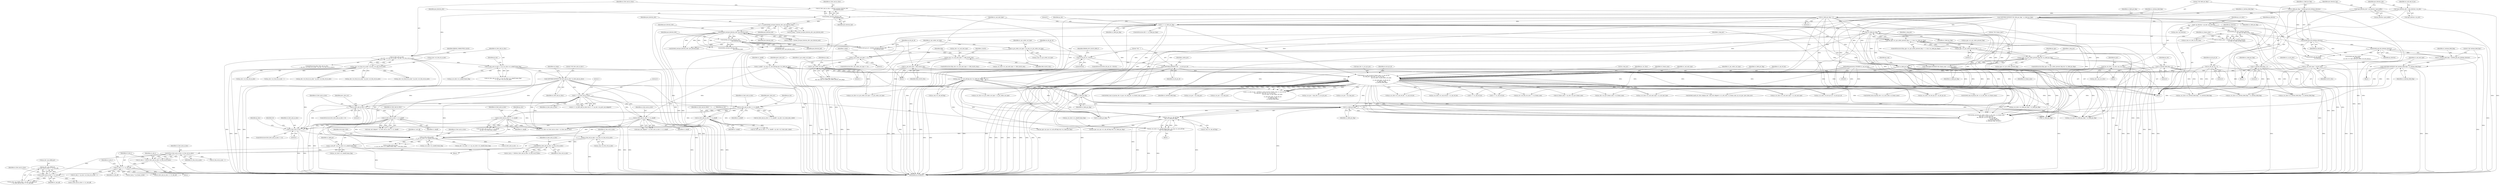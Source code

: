 digraph "0_Android_494561291a503840f385fbcd11d9bc5f4dc502b8_2@pointer" {
"1002052" [label="(Call,ps_dec->ps_deblk_pic\n + (u2_first_mb_in_slice << u1_mb_aff))"];
"1002056" [label="(Call,u2_first_mb_in_slice << u1_mb_aff)"];
"1001919" [label="(Call,DIV(u2_first_mb_in_slice, u2_frm_wd_in_mbs))"];
"1001914" [label="(Call,MOD(u2_first_mb_in_slice, u2_frm_wd_in_mbs))"];
"1001860" [label="(Call,u2_first_mb_in_slice\n << ps_cur_slice->u1_mbaff_frame_flag)"];
"1001567" [label="(Call,u2_first_mb_in_slice == 0)"];
"1000883" [label="(Call,u2_first_mb_in_slice << u1_mbaff)"];
"1000874" [label="(Call,u2_first_mb_in_slice > 0)"];
"1000371" [label="(Call,0 == u2_first_mb_in_slice)"];
"1000270" [label="(Call,COPYTHECONTEXT(\"SH: first_mb_in_slice\",u2_first_mb_in_slice))"];
"1000254" [label="(Call,u2_first_mb_in_slice << ps_cur_slice->u1_mbaff_frame_flag)"];
"1000239" [label="(Call,u2_first_mb_in_slice\n > (ps_dec->u2_frm_ht_in_mbs * ps_dec->u2_frm_wd_in_mbs))"];
"1000233" [label="(Call,u2_first_mb_in_slice = ih264d_uev(pu4_bitstrm_ofst,\n                                     pu4_bitstrm_buf))"];
"1000235" [label="(Call,ih264d_uev(pu4_bitstrm_ofst,\n                                     pu4_bitstrm_buf))"];
"1000207" [label="(Call,*pu4_bitstrm_ofst = &ps_bitstrm->u4_ofst)"];
"1000201" [label="(Call,*pu4_bitstrm_buf = ps_bitstrm->pu4_buffer)"];
"1000241" [label="(Call,ps_dec->u2_frm_ht_in_mbs * ps_dec->u2_frm_wd_in_mbs)"];
"1000765" [label="(Call,u1_mbaff = ps_seq->u1_mb_aff_flag && (!u1_field_pic_flag))"];
"1000767" [label="(Call,ps_seq->u1_mb_aff_flag && (!u1_field_pic_flag))"];
"1000624" [label="(Call,(ps_pps->u1_pic_order_present_flag == 1) && (!u1_field_pic_flag))"];
"1000625" [label="(Call,ps_pps->u1_pic_order_present_flag == 1)"];
"1000630" [label="(Call,!u1_field_pic_flag)"];
"1000517" [label="(Call,u1_field_pic_flag = 0)"];
"1000537" [label="(Call,0 == u1_field_pic_flag)"];
"1000483" [label="(Call,COPYTHECONTEXT(\"SH: field_pic_flag\", u1_field_pic_flag))"];
"1000479" [label="(Call,u1_field_pic_flag = ih264d_get_bit_h264(ps_bitstrm))"];
"1000481" [label="(Call,ih264d_get_bit_h264(ps_bitstrm))"];
"1000465" [label="(Call,ih264d_get_bits_h264(ps_bitstrm,\n                                         ps_seq->u1_bits_in_frm_num))"];
"1000166" [label="(Call,* ps_bitstrm = ps_dec->ps_bitstrm)"];
"1000686" [label="(Call,ps_pps->u1_pic_order_present_flag && !u1_field_pic_flag)"];
"1000690" [label="(Call,!u1_field_pic_flag)"];
"1000771" [label="(Call,!u1_field_pic_flag)"];
"1000750" [label="(Call,ih264d_is_end_of_pic(u2_frame_num, u1_nal_ref_idc,\n &s_tmp_poc, &ps_dec->s_cur_pic_poc,\n                                            ps_cur_slice, u1_pic_order_cnt_type,\n\n                                             u1_nal_unit_type, u4_idr_pic_id,\n                                             u1_field_pic_flag,\n                                             u1_bottom_field_flag))"];
"1000470" [label="(Call,COPYTHECONTEXT(\"SH: frame_num\", u2_frame_num))"];
"1000463" [label="(Call,u2_frame_num = ih264d_get_bits_h264(ps_bitstrm,\n                                         ps_seq->u1_bits_in_frm_num))"];
"1000162" [label="(MethodParameterIn,UWORD8 u1_nal_ref_idc)"];
"1000174" [label="(Call,*ps_cur_slice = ps_dec->ps_cur_slice)"];
"1000661" [label="(Call,u1_pic_order_cnt_type == 1)"];
"1000590" [label="(Call,u1_pic_order_cnt_type == 0)"];
"1000584" [label="(Call,u1_pic_order_cnt_type = ps_seq->u1_pic_order_cnt_type)"];
"1000530" [label="(Call,u1_nal_unit_type = SLICE_NAL)"];
"1000548" [label="(Call,u1_nal_unit_type = IDR_SLICE_NAL)"];
"1000328" [label="(Call,ps_dec->u1_nal_unit_type == IDR_SLICE_NAL)"];
"1000194" [label="(Call,u4_idr_pic_id = 0)"];
"1000562" [label="(Call,COPYTHECONTEXT(\"SH:  \", u4_idr_pic_id))"];
"1000557" [label="(Call,u4_idr_pic_id > 65535)"];
"1000551" [label="(Call,u4_idr_pic_id = ih264d_uev(pu4_bitstrm_ofst,\n                                   pu4_bitstrm_buf))"];
"1000553" [label="(Call,ih264d_uev(pu4_bitstrm_ofst,\n                                   pu4_bitstrm_buf))"];
"1000416" [label="(Call,ih264d_uev(pu4_bitstrm_ofst, pu4_bitstrm_buf))"];
"1000275" [label="(Call,ih264d_uev(pu4_bitstrm_ofst, pu4_bitstrm_buf))"];
"1000520" [label="(Call,u1_bottom_field_flag = 0)"];
"1000503" [label="(Call,COPYTHECONTEXT(\"SH: bottom_field_flag\", u1_bottom_field_flag))"];
"1000499" [label="(Call,u1_bottom_field_flag = ih264d_get_bit_h264(ps_bitstrm))"];
"1000501" [label="(Call,ih264d_get_bit_h264(ps_bitstrm))"];
"1000486" [label="(Call,u1_bottom_field_flag = 0)"];
"1000996" [label="(Call,u2_first_mb_in_slice << u1_mbaff)"];
"1000983" [label="(Call,u2_first_mb_in_slice << u1_mbaff)"];
"1001009" [label="(Call,u2_first_mb_in_slice << u1_mbaff)"];
"1000954" [label="(Call,u2_first_mb_in_slice << u1_mbaff)"];
"1000932" [label="(Call,ps_cur_slice->u1_mbaff_frame_flag = ps_seq->u1_mb_aff_flag\n && (!u1_field_pic_flag))"];
"1000936" [label="(Call,ps_seq->u1_mb_aff_flag\n && (!u1_field_pic_flag))"];
"1000940" [label="(Call,!u1_field_pic_flag)"];
"1001873" [label="(Call,u2_frm_wd_in_mbs = ps_seq->u2_frm_wd_in_mbs)"];
"1001922" [label="(Call,u2_mb_y <<= u1_mb_aff)"];
"1001917" [label="(Call,u2_mb_y = DIV(u2_first_mb_in_slice, u2_frm_wd_in_mbs))"];
"1001878" [label="(Call,u1_mb_aff = ps_cur_slice->u1_mbaff_frame_flag)"];
"1000755" [label="(Call,&ps_dec->s_cur_pic_poc)"];
"1000842" [label="(Call,ps_dec->u2_frm_ht_in_mbs * ps_dec->u2_frm_wd_in_mbs)"];
"1000772" [label="(Identifier,u1_field_pic_flag)"];
"1000764" [label="(Identifier,u1_bottom_field_flag)"];
"1000242" [label="(Call,ps_dec->u2_frm_ht_in_mbs)"];
"1000499" [label="(Call,u1_bottom_field_flag = ih264d_get_bit_h264(ps_bitstrm))"];
"1000762" [label="(Identifier,u4_idr_pic_id)"];
"1000520" [label="(Call,u1_bottom_field_flag = 0)"];
"1000327" [label="(ControlStructure,if(ps_dec->u1_nal_unit_type == IDR_SLICE_NAL))"];
"1000753" [label="(Call,&s_tmp_poc)"];
"1001010" [label="(Identifier,u2_first_mb_in_slice)"];
"1000556" [label="(ControlStructure,if(u4_idr_pic_id > 65535))"];
"1001929" [label="(Call,u2_frm_wd_in_mbs - 1)"];
"1001505" [label="(Call,ih264d_get_bit_h264(\n                        ps_bitstrm))"];
"1000555" [label="(Identifier,pu4_bitstrm_buf)"];
"1001427" [label="(Call,ps_cur_slice->u4_idr_pic_id = u4_idr_pic_id)"];
"1000479" [label="(Call,u1_field_pic_flag = ih264d_get_bit_h264(ps_bitstrm))"];
"1001862" [label="(Call,ps_cur_slice->u1_mbaff_frame_flag)"];
"1000884" [label="(Identifier,u2_first_mb_in_slice)"];
"1000241" [label="(Call,ps_dec->u2_frm_ht_in_mbs * ps_dec->u2_frm_wd_in_mbs)"];
"1000936" [label="(Call,ps_seq->u1_mb_aff_flag\n && (!u1_field_pic_flag))"];
"1001763" [label="(Call,ps_err->u4_frm_sei_sync == u2_frame_num)"];
"1000666" [label="(Identifier,ps_seq)"];
"1000504" [label="(Literal,\"SH: bottom_field_flag\")"];
"1002048" [label="(Call,ps_dec->ps_deblk_mbn = ps_dec->ps_deblk_pic\n + (u2_first_mb_in_slice << u1_mb_aff))"];
"1000895" [label="(Call,ps_cur_slice->u1_field_pic_flag = u1_field_pic_flag)"];
"1001566" [label="(ControlStructure,if(u2_first_mb_in_slice == 0))"];
"1000563" [label="(Literal,\"SH:  \")"];
"1000759" [label="(Identifier,ps_cur_slice)"];
"1000224" [label="(Identifier,u4_call_end_of_pic)"];
"1000270" [label="(Call,COPYTHECONTEXT(\"SH: first_mb_in_slice\",u2_first_mb_in_slice))"];
"1001860" [label="(Call,u2_first_mb_in_slice\n << ps_cur_slice->u1_mbaff_frame_flag)"];
"1000253" [label="(Call,(u2_first_mb_in_slice << ps_cur_slice->u1_mbaff_frame_flag)\n <= ps_dec->u2_cur_mb_addr)"];
"1000751" [label="(Identifier,u2_frame_num)"];
"1001923" [label="(Identifier,u2_mb_y)"];
"1000476" [label="(Identifier,ps_seq)"];
"1000768" [label="(Call,ps_seq->u1_mb_aff_flag)"];
"1000488" [label="(Literal,0)"];
"1001869" [label="(Block,)"];
"1000558" [label="(Identifier,u4_idr_pic_id)"];
"1001918" [label="(Identifier,u2_mb_y)"];
"1000168" [label="(Call,ps_dec->ps_bitstrm)"];
"1002058" [label="(Identifier,u1_mb_aff)"];
"1001874" [label="(Identifier,u2_frm_wd_in_mbs)"];
"1000517" [label="(Call,u1_field_pic_flag = 0)"];
"1000648" [label="(Identifier,s_tmp_poc)"];
"1001432" [label="(Call,ps_cur_slice->u2_first_mb_in_slice = u2_first_mb_in_slice)"];
"1000956" [label="(Identifier,u1_mbaff)"];
"1000686" [label="(Call,ps_pps->u1_pic_order_present_flag && !u1_field_pic_flag)"];
"1000955" [label="(Identifier,u2_first_mb_in_slice)"];
"1001349" [label="(Call,ih264d_decode_pic_order_cnt(u1_is_idr_slice, u2_frame_num,\n &ps_dec->s_prev_pic_poc,\n &s_tmp_poc, ps_cur_slice, ps_pps,\n                                          u1_nal_ref_idc,\n                                          u1_bottom_field_flag,\n                                          u1_field_pic_flag, &i4_poc))"];
"1001865" [label="(Identifier,SUB_BLK_SIZE)"];
"1001924" [label="(Identifier,u1_mb_aff)"];
"1000464" [label="(Identifier,u2_frame_num)"];
"1000975" [label="(Call,ps_cur_poc = &s_tmp_poc)"];
"1000550" [label="(Identifier,IDR_SLICE_NAL)"];
"1000877" [label="(Block,)"];
"1001535" [label="(Call,!u1_field_pic_flag)"];
"1000885" [label="(Identifier,u1_mbaff)"];
"1000274" [label="(Identifier,u4_temp)"];
"1000195" [label="(Identifier,u4_idr_pic_id)"];
"1000626" [label="(Call,ps_pps->u1_pic_order_present_flag)"];
"1000875" [label="(Identifier,u2_first_mb_in_slice)"];
"1000537" [label="(Call,0 == u1_field_pic_flag)"];
"1000687" [label="(Call,ps_pps->u1_pic_order_present_flag)"];
"1000592" [label="(Literal,0)"];
"1000567" [label="(Identifier,i_delta_poc)"];
"1001241" [label="(Call,ps_dec->u2_prv_frame_num = u2_frame_num)"];
"1001873" [label="(Call,u2_frm_wd_in_mbs = ps_seq->u2_frm_wd_in_mbs)"];
"1001916" [label="(Identifier,u2_frm_wd_in_mbs)"];
"1002076" [label="(Call,u2_first_mb_in_slice << u1_mb_aff)"];
"1000883" [label="(Call,u2_first_mb_in_slice << u1_mbaff)"];
"1000590" [label="(Call,u1_pic_order_cnt_type == 0)"];
"1000245" [label="(Call,ps_dec->u2_frm_wd_in_mbs)"];
"1001023" [label="(Call,ih264d_mark_err_slice_skip(ps_dec, num_mb_skipped, u1_is_idr_slice, u2_frame_num, ps_cur_poc, prev_slice_err))"];
"1001888" [label="(Block,)"];
"1000716" [label="(Call,ih264d_uev(pu4_bitstrm_ofst, pu4_bitstrm_buf))"];
"1000414" [label="(Call,u4_temp = ih264d_uev(pu4_bitstrm_ofst, pu4_bitstrm_buf))"];
"1001928" [label="(Identifier,u2_mb_x)"];
"1000761" [label="(Identifier,u1_nal_unit_type)"];
"1000766" [label="(Identifier,u1_mbaff)"];
"1000879" [label="(Identifier,prev_slice_err)"];
"1000164" [label="(Block,)"];
"1000760" [label="(Identifier,u1_pic_order_cnt_type)"];
"1000255" [label="(Identifier,u2_first_mb_in_slice)"];
"1000531" [label="(Identifier,u1_nal_unit_type)"];
"1000201" [label="(Call,*pu4_bitstrm_buf = ps_bitstrm->pu4_buffer)"];
"1000983" [label="(Call,u2_first_mb_in_slice << u1_mbaff)"];
"1000995" [label="(Call,(u2_first_mb_in_slice << u1_mbaff)\n - ps_dec->u2_total_mbs_coded)"];
"1000553" [label="(Call,ih264d_uev(pu4_bitstrm_ofst,\n                                   pu4_bitstrm_buf))"];
"1000467" [label="(Call,ps_seq->u1_bits_in_frm_num)"];
"1000375" [label="(Literal,1)"];
"1000685" [label="(ControlStructure,if(ps_pps->u1_pic_order_present_flag && !u1_field_pic_flag))"];
"1002220" [label="(Call,ps_dec->u2_mby <<= ps_cur_slice->u1_mbaff_frame_flag)"];
"1000873" [label="(ControlStructure,if(u2_first_mb_in_slice > 0))"];
"1001552" [label="(Call,!u1_field_pic_flag)"];
"1000501" [label="(Call,ih264d_get_bit_h264(ps_bitstrm))"];
"1000233" [label="(Call,u2_first_mb_in_slice = ih264d_uev(pu4_bitstrm_ofst,\n                                     pu4_bitstrm_buf))"];
"1000525" [label="(Identifier,ps_dec)"];
"1000532" [label="(Identifier,SLICE_NAL)"];
"1001875" [label="(Call,ps_seq->u2_frm_wd_in_mbs)"];
"1000373" [label="(Identifier,u2_first_mb_in_slice)"];
"1000481" [label="(Call,ih264d_get_bit_h264(ps_bitstrm))"];
"1001572" [label="(Identifier,ret)"];
"1001934" [label="(Call,ps_dec->u2_frm_ht_in_mbs - 1)"];
"1000771" [label="(Call,!u1_field_pic_flag)"];
"1000490" [label="(Identifier,u1_field_pic_flag)"];
"1000874" [label="(Call,u2_first_mb_in_slice > 0)"];
"1000624" [label="(Call,(ps_pps->u1_pic_order_present_flag == 1) && (!u1_field_pic_flag))"];
"1001546" [label="(Call,(ps_pps->ps_sps->u1_mb_aff_flag) && (!u1_field_pic_flag))"];
"1000521" [label="(Identifier,u1_bottom_field_flag)"];
"1000927" [label="(Call,ps_cur_slice->u1_pic_order_cnt_type = u1_pic_order_cnt_type)"];
"1000629" [label="(Literal,1)"];
"1000596" [label="(Call,ih264d_get_bits_h264(\n                        ps_bitstrm,\n                        ps_seq->u1_log2_max_pic_order_cnt_lsb_minus))"];
"1000346" [label="(Identifier,I_SLICE)"];
"1000276" [label="(Identifier,pu4_bitstrm_ofst)"];
"1000202" [label="(Identifier,pu4_bitstrm_buf)"];
"1000774" [label="(Identifier,prev_slice_err)"];
"1000209" [label="(Call,&ps_bitstrm->u4_ofst)"];
"1000696" [label="(Identifier,s_tmp_poc)"];
"1000584" [label="(Call,u1_pic_order_cnt_type = ps_seq->u1_pic_order_cnt_type)"];
"1002053" [label="(Call,ps_dec->ps_deblk_pic)"];
"1000418" [label="(Identifier,pu4_bitstrm_buf)"];
"1001474" [label="(Call,ps_cur_slice->u1_pic_order_cnt_type = u1_pic_order_cnt_type)"];
"1000470" [label="(Call,COPYTHECONTEXT(\"SH: frame_num\", u2_frame_num))"];
"1000933" [label="(Call,ps_cur_slice->u1_mbaff_frame_flag)"];
"1001919" [label="(Call,DIV(u2_first_mb_in_slice, u2_frm_wd_in_mbs))"];
"1000487" [label="(Identifier,u1_bottom_field_flag)"];
"1000503" [label="(Call,COPYTHECONTEXT(\"SH: bottom_field_flag\", u1_bottom_field_flag))"];
"1000335" [label="(Identifier,skip)"];
"1001210" [label="(Call,ih264d_end_of_pic(ps_dec, u1_is_idr_slice, u2_frame_num))"];
"1000982" [label="(Call,(u2_first_mb_in_slice << u1_mbaff) > ps_dec->u2_total_mbs_coded)"];
"1000471" [label="(Literal,\"SH: frame_num\")"];
"1000372" [label="(Literal,0)"];
"1000984" [label="(Identifier,u2_first_mb_in_slice)"];
"1000183" [label="(Identifier,i4_poc)"];
"1000518" [label="(Identifier,u1_field_pic_flag)"];
"1000589" [label="(ControlStructure,if(u1_pic_order_cnt_type == 0))"];
"1000536" [label="(ControlStructure,if(0 == u1_field_pic_flag))"];
"1001799" [label="(Call,0 == u1_nal_ref_idc)"];
"1001437" [label="(Call,ps_cur_slice->u1_field_pic_flag = u1_field_pic_flag)"];
"1000940" [label="(Call,!u1_field_pic_flag)"];
"1000329" [label="(Call,ps_dec->u1_nal_unit_type)"];
"1000912" [label="(Call,ps_cur_slice->u1_nal_unit_type = u1_nal_unit_type)"];
"1000886" [label="(Call,ps_cur_poc = &s_tmp_poc)"];
"1000332" [label="(Identifier,IDR_SLICE_NAL)"];
"1000557" [label="(Call,u4_idr_pic_id > 65535)"];
"1000483" [label="(Call,COPYTHECONTEXT(\"SH: field_pic_flag\", u1_field_pic_flag))"];
"1000748" [label="(Call,i1_is_end_of_poc = ih264d_is_end_of_pic(u2_frame_num, u1_nal_ref_idc,\n &s_tmp_poc, &ps_dec->s_cur_pic_poc,\n                                            ps_cur_slice, u1_pic_order_cnt_type,\n\n                                             u1_nal_unit_type, u4_idr_pic_id,\n                                             u1_field_pic_flag,\n                                             u1_bottom_field_flag))"];
"1000554" [label="(Identifier,pu4_bitstrm_ofst)"];
"1000631" [label="(Identifier,u1_field_pic_flag)"];
"1001917" [label="(Call,u2_mb_y = DIV(u2_first_mb_in_slice, u2_frm_wd_in_mbs))"];
"1000417" [label="(Identifier,pu4_bitstrm_ofst)"];
"1002203" [label="(Call,u2_first_mb_in_slice - 1)"];
"1000625" [label="(Call,ps_pps->u1_pic_order_present_flag == 1)"];
"1000486" [label="(Call,u1_bottom_field_flag = 0)"];
"1001814" [label="(Call,0 == u1_nal_ref_idc)"];
"1000561" [label="(Identifier,ERROR_INV_SLICE_HDR_T)"];
"1000661" [label="(Call,u1_pic_order_cnt_type == 1)"];
"1000167" [label="(Identifier,ps_bitstrm)"];
"1000996" [label="(Call,u2_first_mb_in_slice << u1_mbaff)"];
"1001569" [label="(Literal,0)"];
"1000519" [label="(Literal,0)"];
"1002057" [label="(Identifier,u2_first_mb_in_slice)"];
"1001011" [label="(Identifier,u1_mbaff)"];
"1001859" [label="(Call,(u2_first_mb_in_slice\n << ps_cur_slice->u1_mbaff_frame_flag) * SUB_BLK_SIZE)"];
"1000485" [label="(Identifier,u1_field_pic_flag)"];
"1000522" [label="(Literal,0)"];
"1000998" [label="(Identifier,u1_mbaff)"];
"1000564" [label="(Identifier,u4_idr_pic_id)"];
"1000239" [label="(Call,u2_first_mb_in_slice\n > (ps_dec->u2_frm_ht_in_mbs * ps_dec->u2_frm_wd_in_mbs))"];
"1001442" [label="(Call,ps_cur_slice->u1_bottom_field_flag = u1_bottom_field_flag)"];
"1000166" [label="(Call,* ps_bitstrm = ps_dec->ps_bitstrm)"];
"1000502" [label="(Identifier,ps_bitstrm)"];
"1000538" [label="(Literal,0)"];
"1001228" [label="(Call,ih264d_end_of_pic(ps_dec, u1_is_idr_slice, u2_frame_num))"];
"1000548" [label="(Call,u1_nal_unit_type = IDR_SLICE_NAL)"];
"1001912" [label="(Call,u2_mb_x = MOD(u2_first_mb_in_slice, u2_frm_wd_in_mbs))"];
"1000482" [label="(Identifier,ps_bitstrm)"];
"1000551" [label="(Call,u4_idr_pic_id = ih264d_uev(pu4_bitstrm_ofst,\n                                   pu4_bitstrm_buf))"];
"1001459" [label="(Call,ps_cur_slice->u1_nal_unit_type = u1_nal_unit_type)"];
"1000941" [label="(Identifier,u1_field_pic_flag)"];
"1001915" [label="(Identifier,u2_first_mb_in_slice)"];
"1000516" [label="(Block,)"];
"1000954" [label="(Call,u2_first_mb_in_slice << u1_mbaff)"];
"1000987" [label="(Identifier,ps_dec)"];
"1000236" [label="(Identifier,pu4_bitstrm_ofst)"];
"1000675" [label="(Call,ih264d_sev(pu4_bitstrm_ofst,\n                                                         pu4_bitstrm_buf))"];
"1000207" [label="(Call,*pu4_bitstrm_ofst = &ps_bitstrm->u4_ofst)"];
"1001920" [label="(Identifier,u2_first_mb_in_slice)"];
"1000530" [label="(Call,u1_nal_unit_type = SLICE_NAL)"];
"1000997" [label="(Identifier,u2_first_mb_in_slice)"];
"1000662" [label="(Identifier,u1_pic_order_cnt_type)"];
"1001588" [label="(Identifier,ps_dec)"];
"1000260" [label="(Identifier,ps_dec)"];
"1000250" [label="(Identifier,ERROR_CORRUPTED_SLICE)"];
"1000852" [label="(Call,ps_cur_poc = &ps_dec->s_cur_pic_poc)"];
"1000562" [label="(Call,COPYTHECONTEXT(\"SH:  \", u4_idr_pic_id))"];
"1000273" [label="(Call,u4_temp = ih264d_uev(pu4_bitstrm_ofst, pu4_bitstrm_buf))"];
"1000937" [label="(Call,ps_seq->u1_mb_aff_flag)"];
"1000881" [label="(Call,num_mb_skipped = u2_first_mb_in_slice << u1_mbaff)"];
"1000763" [label="(Identifier,u1_field_pic_flag)"];
"1000585" [label="(Identifier,u1_pic_order_cnt_type)"];
"1000630" [label="(Call,!u1_field_pic_flag)"];
"1000370" [label="(Call,(0 == u2_first_mb_in_slice) && (1 == ps_dec->u4_prev_nal_skipped))"];
"1000277" [label="(Identifier,pu4_bitstrm_buf)"];
"1000635" [label="(Identifier,s_tmp_poc)"];
"1001880" [label="(Call,ps_cur_slice->u1_mbaff_frame_flag)"];
"1000480" [label="(Identifier,u1_field_pic_flag)"];
"1001921" [label="(Identifier,u2_frm_wd_in_mbs)"];
"1000690" [label="(Call,!u1_field_pic_flag)"];
"1001914" [label="(Call,MOD(u2_first_mb_in_slice, u2_frm_wd_in_mbs))"];
"1000472" [label="(Identifier,u2_frame_num)"];
"1001469" [label="(Call,ps_cur_slice->u1_nal_ref_idc = u1_nal_ref_idc)"];
"1000371" [label="(Call,0 == u2_first_mb_in_slice)"];
"1000965" [label="(Call,ps_dec->u2_frm_ht_in_mbs * ps_dec->u2_frm_wd_in_mbs)"];
"1000234" [label="(Identifier,u2_first_mb_in_slice)"];
"1000539" [label="(Identifier,u1_field_pic_flag)"];
"1000637" [label="(Call,ih264d_sev(\n                            pu4_bitstrm_ofst, pu4_bitstrm_buf))"];
"1000162" [label="(MethodParameterIn,UWORD8 u1_nal_ref_idc)"];
"1000194" [label="(Call,u4_idr_pic_id = 0)"];
"1000271" [label="(Literal,\"SH: first_mb_in_slice\")"];
"1000176" [label="(Call,ps_dec->ps_cur_slice)"];
"1000663" [label="(Literal,1)"];
"1000463" [label="(Call,u2_frame_num = ih264d_get_bits_h264(ps_bitstrm,\n                                         ps_seq->u1_bits_in_frm_num))"];
"1000623" [label="(ControlStructure,if((ps_pps->u1_pic_order_present_flag == 1) && (!u1_field_pic_flag)))"];
"1001957" [label="(Call,u2_mb_y * u4_frame_stride)"];
"1000484" [label="(Literal,\"SH: field_pic_flag\")"];
"1000466" [label="(Identifier,ps_bitstrm)"];
"1000660" [label="(Call,u1_pic_order_cnt_type == 1\n && (!ps_seq->u1_delta_pic_order_always_zero_flag))"];
"1001080" [label="(Call,ps_dec->u2_frm_ht_in_mbs * ps_dec->u2_frm_wd_in_mbs)"];
"1000256" [label="(Call,ps_cur_slice->u1_mbaff_frame_flag)"];
"1000235" [label="(Call,ih264d_uev(pu4_bitstrm_ofst,\n                                     pu4_bitstrm_buf))"];
"1001046" [label="(Call,ps_cur_slice->u1_bottom_field_flag = u1_bottom_field_flag)"];
"1000586" [label="(Call,ps_seq->u1_pic_order_cnt_type)"];
"1000552" [label="(Identifier,u4_idr_pic_id)"];
"1000985" [label="(Identifier,u1_mbaff)"];
"1000890" [label="(Call,ps_cur_slice->u4_idr_pic_id = u4_idr_pic_id)"];
"1001932" [label="(Call,u2_mb_y > ps_dec->u2_frm_ht_in_mbs - 1)"];
"1000500" [label="(Identifier,u1_bottom_field_flag)"];
"1001884" [label="(Identifier,u1_field_pic)"];
"1000922" [label="(Call,ps_cur_slice->u1_nal_ref_idc = u1_nal_ref_idc)"];
"1000750" [label="(Call,ih264d_is_end_of_pic(u2_frame_num, u1_nal_ref_idc,\n &s_tmp_poc, &ps_dec->s_cur_pic_poc,\n                                            ps_cur_slice, u1_pic_order_cnt_type,\n\n                                             u1_nal_unit_type, u4_idr_pic_id,\n                                             u1_field_pic_flag,\n                                             u1_bottom_field_flag))"];
"1000595" [label="(Identifier,i_temp)"];
"1001568" [label="(Identifier,u2_first_mb_in_slice)"];
"1000254" [label="(Call,u2_first_mb_in_slice << ps_cur_slice->u1_mbaff_frame_flag)"];
"1000174" [label="(Call,*ps_cur_slice = ps_dec->ps_cur_slice)"];
"1002056" [label="(Call,u2_first_mb_in_slice << u1_mb_aff)"];
"1000240" [label="(Identifier,u2_first_mb_in_slice)"];
"1000785" [label="(Call,u2_frame_num != ps_dec->u2_prv_frame_num)"];
"1000535" [label="(Block,)"];
"1002069" [label="(Call,u2_first_mb_in_slice << u1_mb_aff)"];
"1001861" [label="(Identifier,u2_first_mb_in_slice)"];
"1000534" [label="(Identifier,u1_is_idr_slice)"];
"1000196" [label="(Literal,0)"];
"1001529" [label="(Call,(ps_pps->ps_sps->u1_mb_aff_flag) && (!u1_field_pic_flag))"];
"1000752" [label="(Identifier,u1_nal_ref_idc)"];
"1000237" [label="(Identifier,pu4_bitstrm_buf)"];
"1001009" [label="(Call,u2_first_mb_in_slice << u1_mbaff)"];
"1000272" [label="(Identifier,u2_first_mb_in_slice)"];
"1000691" [label="(Identifier,u1_field_pic_flag)"];
"1000900" [label="(Call,ps_cur_slice->u1_bottom_field_flag = u1_bottom_field_flag)"];
"1001002" [label="(Call,ps_cur_poc = &s_tmp_poc)"];
"1001019" [label="(Identifier,prev_slice_err)"];
"1000591" [label="(Identifier,u1_pic_order_cnt_type)"];
"1000860" [label="(Call,ps_cur_slice->u1_nal_unit_type == IDR_SLICE_NAL)"];
"1001567" [label="(Call,u2_first_mb_in_slice == 0)"];
"1000175" [label="(Identifier,ps_cur_slice)"];
"1000559" [label="(Literal,65535)"];
"1001013" [label="(Identifier,ps_dec)"];
"1001879" [label="(Identifier,u1_mb_aff)"];
"1000478" [label="(Block,)"];
"1000238" [label="(ControlStructure,if(u2_first_mb_in_slice\n > (ps_dec->u2_frm_ht_in_mbs * ps_dec->u2_frm_wd_in_mbs)))"];
"1001573" [label="(Call,ih264d_start_of_pic(ps_dec, i4_poc, &s_tmp_poc, u2_frame_num, ps_pps))"];
"1002544" [label="(MethodReturn,WORD32)"];
"1000416" [label="(Call,ih264d_uev(pu4_bitstrm_ofst, pu4_bitstrm_buf))"];
"1002052" [label="(Call,ps_dec->ps_deblk_pic\n + (u2_first_mb_in_slice << u1_mb_aff))"];
"1000491" [label="(Block,)"];
"1000952" [label="(Call,num_mb_skipped = u2_first_mb_in_slice << u1_mbaff)"];
"1001000" [label="(Identifier,ps_dec)"];
"1000765" [label="(Call,u1_mbaff = ps_seq->u1_mb_aff_flag && (!u1_field_pic_flag))"];
"1000275" [label="(Call,ih264d_uev(pu4_bitstrm_ofst, pu4_bitstrm_buf))"];
"1000208" [label="(Identifier,pu4_bitstrm_ofst)"];
"1001878" [label="(Call,u1_mb_aff = ps_cur_slice->u1_mbaff_frame_flag)"];
"1000767" [label="(Call,ps_seq->u1_mb_aff_flag && (!u1_field_pic_flag))"];
"1000203" [label="(Call,ps_bitstrm->pu4_buffer)"];
"1000543" [label="(Identifier,ps_dec)"];
"1000549" [label="(Identifier,u1_nal_unit_type)"];
"1000505" [label="(Identifier,u1_bottom_field_flag)"];
"1000711" [label="(Identifier,ps_pps)"];
"1000328" [label="(Call,ps_dec->u1_nal_unit_type == IDR_SLICE_NAL)"];
"1000932" [label="(Call,ps_cur_slice->u1_mbaff_frame_flag = ps_seq->u1_mb_aff_flag\n && (!u1_field_pic_flag))"];
"1000465" [label="(Call,ih264d_get_bits_h264(ps_bitstrm,\n                                         ps_seq->u1_bits_in_frm_num))"];
"1000876" [label="(Literal,0)"];
"1001922" [label="(Call,u2_mb_y <<= u1_mb_aff)"];
"1001008" [label="(Call,(u2_first_mb_in_slice << u1_mbaff) < ps_dec->u2_total_mbs_coded)"];
"1002052" -> "1002048"  [label="AST: "];
"1002052" -> "1002056"  [label="CFG: "];
"1002053" -> "1002052"  [label="AST: "];
"1002056" -> "1002052"  [label="AST: "];
"1002048" -> "1002052"  [label="CFG: "];
"1002052" -> "1002544"  [label="DDG: "];
"1002056" -> "1002052"  [label="DDG: "];
"1002056" -> "1002052"  [label="DDG: "];
"1002056" -> "1002058"  [label="CFG: "];
"1002057" -> "1002056"  [label="AST: "];
"1002058" -> "1002056"  [label="AST: "];
"1002056" -> "1002048"  [label="DDG: "];
"1002056" -> "1002048"  [label="DDG: "];
"1001919" -> "1002056"  [label="DDG: "];
"1001922" -> "1002056"  [label="DDG: "];
"1002056" -> "1002076"  [label="DDG: "];
"1002056" -> "1002076"  [label="DDG: "];
"1001919" -> "1001917"  [label="AST: "];
"1001919" -> "1001921"  [label="CFG: "];
"1001920" -> "1001919"  [label="AST: "];
"1001921" -> "1001919"  [label="AST: "];
"1001917" -> "1001919"  [label="CFG: "];
"1001919" -> "1002544"  [label="DDG: "];
"1001919" -> "1001917"  [label="DDG: "];
"1001919" -> "1001917"  [label="DDG: "];
"1001914" -> "1001919"  [label="DDG: "];
"1001914" -> "1001919"  [label="DDG: "];
"1001919" -> "1001929"  [label="DDG: "];
"1001919" -> "1002069"  [label="DDG: "];
"1001914" -> "1001912"  [label="AST: "];
"1001914" -> "1001916"  [label="CFG: "];
"1001915" -> "1001914"  [label="AST: "];
"1001916" -> "1001914"  [label="AST: "];
"1001912" -> "1001914"  [label="CFG: "];
"1001914" -> "1001912"  [label="DDG: "];
"1001914" -> "1001912"  [label="DDG: "];
"1001860" -> "1001914"  [label="DDG: "];
"1001873" -> "1001914"  [label="DDG: "];
"1001860" -> "1001859"  [label="AST: "];
"1001860" -> "1001862"  [label="CFG: "];
"1001861" -> "1001860"  [label="AST: "];
"1001862" -> "1001860"  [label="AST: "];
"1001865" -> "1001860"  [label="CFG: "];
"1001860" -> "1001859"  [label="DDG: "];
"1001860" -> "1001859"  [label="DDG: "];
"1001567" -> "1001860"  [label="DDG: "];
"1000883" -> "1001860"  [label="DDG: "];
"1000996" -> "1001860"  [label="DDG: "];
"1000371" -> "1001860"  [label="DDG: "];
"1000874" -> "1001860"  [label="DDG: "];
"1000270" -> "1001860"  [label="DDG: "];
"1001009" -> "1001860"  [label="DDG: "];
"1000954" -> "1001860"  [label="DDG: "];
"1000932" -> "1001860"  [label="DDG: "];
"1000254" -> "1001860"  [label="DDG: "];
"1001860" -> "1001878"  [label="DDG: "];
"1001860" -> "1002203"  [label="DDG: "];
"1001860" -> "1002220"  [label="DDG: "];
"1001567" -> "1001566"  [label="AST: "];
"1001567" -> "1001569"  [label="CFG: "];
"1001568" -> "1001567"  [label="AST: "];
"1001569" -> "1001567"  [label="AST: "];
"1001572" -> "1001567"  [label="CFG: "];
"1001588" -> "1001567"  [label="CFG: "];
"1001567" -> "1002544"  [label="DDG: "];
"1001567" -> "1002544"  [label="DDG: "];
"1000883" -> "1001567"  [label="DDG: "];
"1000996" -> "1001567"  [label="DDG: "];
"1000371" -> "1001567"  [label="DDG: "];
"1000874" -> "1001567"  [label="DDG: "];
"1000270" -> "1001567"  [label="DDG: "];
"1001009" -> "1001567"  [label="DDG: "];
"1000954" -> "1001567"  [label="DDG: "];
"1000883" -> "1000881"  [label="AST: "];
"1000883" -> "1000885"  [label="CFG: "];
"1000884" -> "1000883"  [label="AST: "];
"1000885" -> "1000883"  [label="AST: "];
"1000881" -> "1000883"  [label="CFG: "];
"1000883" -> "1002544"  [label="DDG: "];
"1000883" -> "1002544"  [label="DDG: "];
"1000883" -> "1000881"  [label="DDG: "];
"1000883" -> "1000881"  [label="DDG: "];
"1000874" -> "1000883"  [label="DDG: "];
"1000765" -> "1000883"  [label="DDG: "];
"1000883" -> "1001432"  [label="DDG: "];
"1000874" -> "1000873"  [label="AST: "];
"1000874" -> "1000876"  [label="CFG: "];
"1000875" -> "1000874"  [label="AST: "];
"1000876" -> "1000874"  [label="AST: "];
"1000879" -> "1000874"  [label="CFG: "];
"1001019" -> "1000874"  [label="CFG: "];
"1000874" -> "1002544"  [label="DDG: "];
"1000874" -> "1002544"  [label="DDG: "];
"1000371" -> "1000874"  [label="DDG: "];
"1000270" -> "1000874"  [label="DDG: "];
"1000874" -> "1001432"  [label="DDG: "];
"1000371" -> "1000370"  [label="AST: "];
"1000371" -> "1000373"  [label="CFG: "];
"1000372" -> "1000371"  [label="AST: "];
"1000373" -> "1000371"  [label="AST: "];
"1000375" -> "1000371"  [label="CFG: "];
"1000370" -> "1000371"  [label="CFG: "];
"1000371" -> "1002544"  [label="DDG: "];
"1000371" -> "1000370"  [label="DDG: "];
"1000371" -> "1000370"  [label="DDG: "];
"1000270" -> "1000371"  [label="DDG: "];
"1000371" -> "1000954"  [label="DDG: "];
"1000371" -> "1000983"  [label="DDG: "];
"1000371" -> "1001432"  [label="DDG: "];
"1000270" -> "1000164"  [label="AST: "];
"1000270" -> "1000272"  [label="CFG: "];
"1000271" -> "1000270"  [label="AST: "];
"1000272" -> "1000270"  [label="AST: "];
"1000274" -> "1000270"  [label="CFG: "];
"1000270" -> "1002544"  [label="DDG: "];
"1000270" -> "1002544"  [label="DDG: "];
"1000254" -> "1000270"  [label="DDG: "];
"1000270" -> "1000954"  [label="DDG: "];
"1000270" -> "1000983"  [label="DDG: "];
"1000270" -> "1001432"  [label="DDG: "];
"1000254" -> "1000253"  [label="AST: "];
"1000254" -> "1000256"  [label="CFG: "];
"1000255" -> "1000254"  [label="AST: "];
"1000256" -> "1000254"  [label="AST: "];
"1000260" -> "1000254"  [label="CFG: "];
"1000254" -> "1002544"  [label="DDG: "];
"1000254" -> "1002544"  [label="DDG: "];
"1000254" -> "1000253"  [label="DDG: "];
"1000254" -> "1000253"  [label="DDG: "];
"1000239" -> "1000254"  [label="DDG: "];
"1000239" -> "1000238"  [label="AST: "];
"1000239" -> "1000241"  [label="CFG: "];
"1000240" -> "1000239"  [label="AST: "];
"1000241" -> "1000239"  [label="AST: "];
"1000250" -> "1000239"  [label="CFG: "];
"1000255" -> "1000239"  [label="CFG: "];
"1000239" -> "1002544"  [label="DDG: "];
"1000239" -> "1002544"  [label="DDG: "];
"1000239" -> "1002544"  [label="DDG: "];
"1000233" -> "1000239"  [label="DDG: "];
"1000241" -> "1000239"  [label="DDG: "];
"1000241" -> "1000239"  [label="DDG: "];
"1000233" -> "1000164"  [label="AST: "];
"1000233" -> "1000235"  [label="CFG: "];
"1000234" -> "1000233"  [label="AST: "];
"1000235" -> "1000233"  [label="AST: "];
"1000240" -> "1000233"  [label="CFG: "];
"1000233" -> "1002544"  [label="DDG: "];
"1000235" -> "1000233"  [label="DDG: "];
"1000235" -> "1000233"  [label="DDG: "];
"1000235" -> "1000237"  [label="CFG: "];
"1000236" -> "1000235"  [label="AST: "];
"1000237" -> "1000235"  [label="AST: "];
"1000235" -> "1002544"  [label="DDG: "];
"1000235" -> "1002544"  [label="DDG: "];
"1000207" -> "1000235"  [label="DDG: "];
"1000201" -> "1000235"  [label="DDG: "];
"1000235" -> "1000275"  [label="DDG: "];
"1000235" -> "1000275"  [label="DDG: "];
"1000207" -> "1000164"  [label="AST: "];
"1000207" -> "1000209"  [label="CFG: "];
"1000208" -> "1000207"  [label="AST: "];
"1000209" -> "1000207"  [label="AST: "];
"1000224" -> "1000207"  [label="CFG: "];
"1000207" -> "1002544"  [label="DDG: "];
"1000201" -> "1000164"  [label="AST: "];
"1000201" -> "1000203"  [label="CFG: "];
"1000202" -> "1000201"  [label="AST: "];
"1000203" -> "1000201"  [label="AST: "];
"1000208" -> "1000201"  [label="CFG: "];
"1000201" -> "1002544"  [label="DDG: "];
"1000241" -> "1000245"  [label="CFG: "];
"1000242" -> "1000241"  [label="AST: "];
"1000245" -> "1000241"  [label="AST: "];
"1000241" -> "1002544"  [label="DDG: "];
"1000241" -> "1002544"  [label="DDG: "];
"1000241" -> "1000842"  [label="DDG: "];
"1000241" -> "1000842"  [label="DDG: "];
"1000241" -> "1000965"  [label="DDG: "];
"1000241" -> "1000965"  [label="DDG: "];
"1000241" -> "1001080"  [label="DDG: "];
"1000241" -> "1001080"  [label="DDG: "];
"1000241" -> "1001934"  [label="DDG: "];
"1000765" -> "1000164"  [label="AST: "];
"1000765" -> "1000767"  [label="CFG: "];
"1000766" -> "1000765"  [label="AST: "];
"1000767" -> "1000765"  [label="AST: "];
"1000774" -> "1000765"  [label="CFG: "];
"1000765" -> "1002544"  [label="DDG: "];
"1000765" -> "1002544"  [label="DDG: "];
"1000767" -> "1000765"  [label="DDG: "];
"1000767" -> "1000765"  [label="DDG: "];
"1000765" -> "1000954"  [label="DDG: "];
"1000765" -> "1000983"  [label="DDG: "];
"1000767" -> "1000768"  [label="CFG: "];
"1000767" -> "1000771"  [label="CFG: "];
"1000768" -> "1000767"  [label="AST: "];
"1000771" -> "1000767"  [label="AST: "];
"1000767" -> "1002544"  [label="DDG: "];
"1000767" -> "1002544"  [label="DDG: "];
"1000624" -> "1000767"  [label="DDG: "];
"1000686" -> "1000767"  [label="DDG: "];
"1000771" -> "1000767"  [label="DDG: "];
"1000767" -> "1000936"  [label="DDG: "];
"1000767" -> "1000936"  [label="DDG: "];
"1000767" -> "1001529"  [label="DDG: "];
"1000767" -> "1001546"  [label="DDG: "];
"1000624" -> "1000623"  [label="AST: "];
"1000624" -> "1000625"  [label="CFG: "];
"1000624" -> "1000630"  [label="CFG: "];
"1000625" -> "1000624"  [label="AST: "];
"1000630" -> "1000624"  [label="AST: "];
"1000635" -> "1000624"  [label="CFG: "];
"1000648" -> "1000624"  [label="CFG: "];
"1000624" -> "1002544"  [label="DDG: "];
"1000624" -> "1002544"  [label="DDG: "];
"1000624" -> "1002544"  [label="DDG: "];
"1000625" -> "1000624"  [label="DDG: "];
"1000625" -> "1000624"  [label="DDG: "];
"1000630" -> "1000624"  [label="DDG: "];
"1000624" -> "1000686"  [label="DDG: "];
"1000625" -> "1000629"  [label="CFG: "];
"1000626" -> "1000625"  [label="AST: "];
"1000629" -> "1000625"  [label="AST: "];
"1000631" -> "1000625"  [label="CFG: "];
"1000625" -> "1002544"  [label="DDG: "];
"1000625" -> "1000686"  [label="DDG: "];
"1000630" -> "1000631"  [label="CFG: "];
"1000631" -> "1000630"  [label="AST: "];
"1000630" -> "1002544"  [label="DDG: "];
"1000517" -> "1000630"  [label="DDG: "];
"1000537" -> "1000630"  [label="DDG: "];
"1000483" -> "1000630"  [label="DDG: "];
"1000630" -> "1000690"  [label="DDG: "];
"1000630" -> "1000750"  [label="DDG: "];
"1000630" -> "1000771"  [label="DDG: "];
"1000630" -> "1000895"  [label="DDG: "];
"1000630" -> "1000940"  [label="DDG: "];
"1000630" -> "1001349"  [label="DDG: "];
"1000630" -> "1001437"  [label="DDG: "];
"1000630" -> "1001535"  [label="DDG: "];
"1000630" -> "1001552"  [label="DDG: "];
"1000517" -> "1000516"  [label="AST: "];
"1000517" -> "1000519"  [label="CFG: "];
"1000518" -> "1000517"  [label="AST: "];
"1000519" -> "1000517"  [label="AST: "];
"1000521" -> "1000517"  [label="CFG: "];
"1000517" -> "1002544"  [label="DDG: "];
"1000517" -> "1000537"  [label="DDG: "];
"1000517" -> "1000690"  [label="DDG: "];
"1000517" -> "1000750"  [label="DDG: "];
"1000517" -> "1000771"  [label="DDG: "];
"1000517" -> "1000895"  [label="DDG: "];
"1000517" -> "1000940"  [label="DDG: "];
"1000517" -> "1001349"  [label="DDG: "];
"1000517" -> "1001437"  [label="DDG: "];
"1000517" -> "1001535"  [label="DDG: "];
"1000517" -> "1001552"  [label="DDG: "];
"1000537" -> "1000536"  [label="AST: "];
"1000537" -> "1000539"  [label="CFG: "];
"1000538" -> "1000537"  [label="AST: "];
"1000539" -> "1000537"  [label="AST: "];
"1000543" -> "1000537"  [label="CFG: "];
"1000549" -> "1000537"  [label="CFG: "];
"1000537" -> "1002544"  [label="DDG: "];
"1000537" -> "1002544"  [label="DDG: "];
"1000483" -> "1000537"  [label="DDG: "];
"1000537" -> "1000690"  [label="DDG: "];
"1000537" -> "1000750"  [label="DDG: "];
"1000537" -> "1000771"  [label="DDG: "];
"1000537" -> "1000895"  [label="DDG: "];
"1000537" -> "1000940"  [label="DDG: "];
"1000537" -> "1001349"  [label="DDG: "];
"1000537" -> "1001437"  [label="DDG: "];
"1000537" -> "1001535"  [label="DDG: "];
"1000537" -> "1001552"  [label="DDG: "];
"1000483" -> "1000478"  [label="AST: "];
"1000483" -> "1000485"  [label="CFG: "];
"1000484" -> "1000483"  [label="AST: "];
"1000485" -> "1000483"  [label="AST: "];
"1000487" -> "1000483"  [label="CFG: "];
"1000483" -> "1002544"  [label="DDG: "];
"1000483" -> "1002544"  [label="DDG: "];
"1000479" -> "1000483"  [label="DDG: "];
"1000483" -> "1000690"  [label="DDG: "];
"1000483" -> "1000750"  [label="DDG: "];
"1000483" -> "1000771"  [label="DDG: "];
"1000483" -> "1000895"  [label="DDG: "];
"1000483" -> "1000940"  [label="DDG: "];
"1000483" -> "1001349"  [label="DDG: "];
"1000483" -> "1001437"  [label="DDG: "];
"1000483" -> "1001535"  [label="DDG: "];
"1000483" -> "1001552"  [label="DDG: "];
"1000479" -> "1000478"  [label="AST: "];
"1000479" -> "1000481"  [label="CFG: "];
"1000480" -> "1000479"  [label="AST: "];
"1000481" -> "1000479"  [label="AST: "];
"1000484" -> "1000479"  [label="CFG: "];
"1000479" -> "1002544"  [label="DDG: "];
"1000481" -> "1000479"  [label="DDG: "];
"1000481" -> "1000482"  [label="CFG: "];
"1000482" -> "1000481"  [label="AST: "];
"1000481" -> "1002544"  [label="DDG: "];
"1000465" -> "1000481"  [label="DDG: "];
"1000481" -> "1000501"  [label="DDG: "];
"1000481" -> "1000596"  [label="DDG: "];
"1000481" -> "1001505"  [label="DDG: "];
"1000465" -> "1000463"  [label="AST: "];
"1000465" -> "1000467"  [label="CFG: "];
"1000466" -> "1000465"  [label="AST: "];
"1000467" -> "1000465"  [label="AST: "];
"1000463" -> "1000465"  [label="CFG: "];
"1000465" -> "1002544"  [label="DDG: "];
"1000465" -> "1002544"  [label="DDG: "];
"1000465" -> "1000463"  [label="DDG: "];
"1000465" -> "1000463"  [label="DDG: "];
"1000166" -> "1000465"  [label="DDG: "];
"1000465" -> "1000596"  [label="DDG: "];
"1000465" -> "1001505"  [label="DDG: "];
"1000166" -> "1000164"  [label="AST: "];
"1000166" -> "1000168"  [label="CFG: "];
"1000167" -> "1000166"  [label="AST: "];
"1000168" -> "1000166"  [label="AST: "];
"1000175" -> "1000166"  [label="CFG: "];
"1000166" -> "1002544"  [label="DDG: "];
"1000166" -> "1002544"  [label="DDG: "];
"1000686" -> "1000685"  [label="AST: "];
"1000686" -> "1000687"  [label="CFG: "];
"1000686" -> "1000690"  [label="CFG: "];
"1000687" -> "1000686"  [label="AST: "];
"1000690" -> "1000686"  [label="AST: "];
"1000696" -> "1000686"  [label="CFG: "];
"1000711" -> "1000686"  [label="CFG: "];
"1000686" -> "1002544"  [label="DDG: "];
"1000686" -> "1002544"  [label="DDG: "];
"1000686" -> "1002544"  [label="DDG: "];
"1000690" -> "1000686"  [label="DDG: "];
"1000690" -> "1000691"  [label="CFG: "];
"1000691" -> "1000690"  [label="AST: "];
"1000690" -> "1002544"  [label="DDG: "];
"1000690" -> "1000750"  [label="DDG: "];
"1000690" -> "1000771"  [label="DDG: "];
"1000690" -> "1000895"  [label="DDG: "];
"1000690" -> "1000940"  [label="DDG: "];
"1000690" -> "1001349"  [label="DDG: "];
"1000690" -> "1001437"  [label="DDG: "];
"1000690" -> "1001535"  [label="DDG: "];
"1000690" -> "1001552"  [label="DDG: "];
"1000771" -> "1000772"  [label="CFG: "];
"1000772" -> "1000771"  [label="AST: "];
"1000771" -> "1002544"  [label="DDG: "];
"1000750" -> "1000771"  [label="DDG: "];
"1000771" -> "1000895"  [label="DDG: "];
"1000771" -> "1000940"  [label="DDG: "];
"1000771" -> "1001349"  [label="DDG: "];
"1000771" -> "1001437"  [label="DDG: "];
"1000771" -> "1001535"  [label="DDG: "];
"1000771" -> "1001552"  [label="DDG: "];
"1000750" -> "1000748"  [label="AST: "];
"1000750" -> "1000764"  [label="CFG: "];
"1000751" -> "1000750"  [label="AST: "];
"1000752" -> "1000750"  [label="AST: "];
"1000753" -> "1000750"  [label="AST: "];
"1000755" -> "1000750"  [label="AST: "];
"1000759" -> "1000750"  [label="AST: "];
"1000760" -> "1000750"  [label="AST: "];
"1000761" -> "1000750"  [label="AST: "];
"1000762" -> "1000750"  [label="AST: "];
"1000763" -> "1000750"  [label="AST: "];
"1000764" -> "1000750"  [label="AST: "];
"1000748" -> "1000750"  [label="CFG: "];
"1000750" -> "1002544"  [label="DDG: "];
"1000750" -> "1002544"  [label="DDG: "];
"1000750" -> "1002544"  [label="DDG: "];
"1000750" -> "1002544"  [label="DDG: "];
"1000750" -> "1002544"  [label="DDG: "];
"1000750" -> "1002544"  [label="DDG: "];
"1000750" -> "1002544"  [label="DDG: "];
"1000750" -> "1002544"  [label="DDG: "];
"1000750" -> "1002544"  [label="DDG: "];
"1000750" -> "1002544"  [label="DDG: "];
"1000750" -> "1000748"  [label="DDG: "];
"1000750" -> "1000748"  [label="DDG: "];
"1000750" -> "1000748"  [label="DDG: "];
"1000750" -> "1000748"  [label="DDG: "];
"1000750" -> "1000748"  [label="DDG: "];
"1000750" -> "1000748"  [label="DDG: "];
"1000750" -> "1000748"  [label="DDG: "];
"1000750" -> "1000748"  [label="DDG: "];
"1000750" -> "1000748"  [label="DDG: "];
"1000750" -> "1000748"  [label="DDG: "];
"1000470" -> "1000750"  [label="DDG: "];
"1000162" -> "1000750"  [label="DDG: "];
"1000174" -> "1000750"  [label="DDG: "];
"1000661" -> "1000750"  [label="DDG: "];
"1000530" -> "1000750"  [label="DDG: "];
"1000548" -> "1000750"  [label="DDG: "];
"1000194" -> "1000750"  [label="DDG: "];
"1000562" -> "1000750"  [label="DDG: "];
"1000520" -> "1000750"  [label="DDG: "];
"1000503" -> "1000750"  [label="DDG: "];
"1000486" -> "1000750"  [label="DDG: "];
"1000750" -> "1000785"  [label="DDG: "];
"1000750" -> "1000852"  [label="DDG: "];
"1000750" -> "1000886"  [label="DDG: "];
"1000750" -> "1000890"  [label="DDG: "];
"1000750" -> "1000895"  [label="DDG: "];
"1000750" -> "1000900"  [label="DDG: "];
"1000750" -> "1000912"  [label="DDG: "];
"1000750" -> "1000922"  [label="DDG: "];
"1000750" -> "1000927"  [label="DDG: "];
"1000750" -> "1000940"  [label="DDG: "];
"1000750" -> "1000975"  [label="DDG: "];
"1000750" -> "1001002"  [label="DDG: "];
"1000750" -> "1001023"  [label="DDG: "];
"1000750" -> "1001046"  [label="DDG: "];
"1000750" -> "1001210"  [label="DDG: "];
"1000750" -> "1001228"  [label="DDG: "];
"1000750" -> "1001241"  [label="DDG: "];
"1000750" -> "1001349"  [label="DDG: "];
"1000750" -> "1001349"  [label="DDG: "];
"1000750" -> "1001349"  [label="DDG: "];
"1000750" -> "1001349"  [label="DDG: "];
"1000750" -> "1001349"  [label="DDG: "];
"1000750" -> "1001349"  [label="DDG: "];
"1000750" -> "1001427"  [label="DDG: "];
"1000750" -> "1001437"  [label="DDG: "];
"1000750" -> "1001442"  [label="DDG: "];
"1000750" -> "1001459"  [label="DDG: "];
"1000750" -> "1001469"  [label="DDG: "];
"1000750" -> "1001474"  [label="DDG: "];
"1000750" -> "1001535"  [label="DDG: "];
"1000750" -> "1001552"  [label="DDG: "];
"1000750" -> "1001573"  [label="DDG: "];
"1000750" -> "1001573"  [label="DDG: "];
"1000750" -> "1001763"  [label="DDG: "];
"1000750" -> "1001799"  [label="DDG: "];
"1000750" -> "1001814"  [label="DDG: "];
"1000470" -> "1000164"  [label="AST: "];
"1000470" -> "1000472"  [label="CFG: "];
"1000471" -> "1000470"  [label="AST: "];
"1000472" -> "1000470"  [label="AST: "];
"1000476" -> "1000470"  [label="CFG: "];
"1000470" -> "1002544"  [label="DDG: "];
"1000470" -> "1002544"  [label="DDG: "];
"1000463" -> "1000470"  [label="DDG: "];
"1000470" -> "1000785"  [label="DDG: "];
"1000470" -> "1001023"  [label="DDG: "];
"1000470" -> "1001210"  [label="DDG: "];
"1000470" -> "1001228"  [label="DDG: "];
"1000470" -> "1001241"  [label="DDG: "];
"1000470" -> "1001349"  [label="DDG: "];
"1000470" -> "1001573"  [label="DDG: "];
"1000470" -> "1001763"  [label="DDG: "];
"1000463" -> "1000164"  [label="AST: "];
"1000464" -> "1000463"  [label="AST: "];
"1000471" -> "1000463"  [label="CFG: "];
"1000463" -> "1002544"  [label="DDG: "];
"1000162" -> "1000160"  [label="AST: "];
"1000162" -> "1002544"  [label="DDG: "];
"1000162" -> "1000922"  [label="DDG: "];
"1000162" -> "1001349"  [label="DDG: "];
"1000162" -> "1001469"  [label="DDG: "];
"1000162" -> "1001799"  [label="DDG: "];
"1000162" -> "1001814"  [label="DDG: "];
"1000174" -> "1000164"  [label="AST: "];
"1000174" -> "1000176"  [label="CFG: "];
"1000175" -> "1000174"  [label="AST: "];
"1000176" -> "1000174"  [label="AST: "];
"1000183" -> "1000174"  [label="CFG: "];
"1000174" -> "1002544"  [label="DDG: "];
"1000174" -> "1002544"  [label="DDG: "];
"1000174" -> "1001349"  [label="DDG: "];
"1000661" -> "1000660"  [label="AST: "];
"1000661" -> "1000663"  [label="CFG: "];
"1000662" -> "1000661"  [label="AST: "];
"1000663" -> "1000661"  [label="AST: "];
"1000666" -> "1000661"  [label="CFG: "];
"1000660" -> "1000661"  [label="CFG: "];
"1000661" -> "1002544"  [label="DDG: "];
"1000661" -> "1000660"  [label="DDG: "];
"1000661" -> "1000660"  [label="DDG: "];
"1000590" -> "1000661"  [label="DDG: "];
"1000661" -> "1000927"  [label="DDG: "];
"1000661" -> "1001474"  [label="DDG: "];
"1000590" -> "1000589"  [label="AST: "];
"1000590" -> "1000592"  [label="CFG: "];
"1000591" -> "1000590"  [label="AST: "];
"1000592" -> "1000590"  [label="AST: "];
"1000595" -> "1000590"  [label="CFG: "];
"1000648" -> "1000590"  [label="CFG: "];
"1000590" -> "1002544"  [label="DDG: "];
"1000590" -> "1002544"  [label="DDG: "];
"1000584" -> "1000590"  [label="DDG: "];
"1000584" -> "1000164"  [label="AST: "];
"1000584" -> "1000586"  [label="CFG: "];
"1000585" -> "1000584"  [label="AST: "];
"1000586" -> "1000584"  [label="AST: "];
"1000591" -> "1000584"  [label="CFG: "];
"1000584" -> "1002544"  [label="DDG: "];
"1000530" -> "1000164"  [label="AST: "];
"1000530" -> "1000532"  [label="CFG: "];
"1000531" -> "1000530"  [label="AST: "];
"1000532" -> "1000530"  [label="AST: "];
"1000534" -> "1000530"  [label="CFG: "];
"1000530" -> "1002544"  [label="DDG: "];
"1000530" -> "1002544"  [label="DDG: "];
"1000530" -> "1000912"  [label="DDG: "];
"1000530" -> "1001459"  [label="DDG: "];
"1000548" -> "1000535"  [label="AST: "];
"1000548" -> "1000550"  [label="CFG: "];
"1000549" -> "1000548"  [label="AST: "];
"1000550" -> "1000548"  [label="AST: "];
"1000552" -> "1000548"  [label="CFG: "];
"1000548" -> "1002544"  [label="DDG: "];
"1000548" -> "1002544"  [label="DDG: "];
"1000328" -> "1000548"  [label="DDG: "];
"1000548" -> "1000912"  [label="DDG: "];
"1000548" -> "1001459"  [label="DDG: "];
"1000328" -> "1000327"  [label="AST: "];
"1000328" -> "1000332"  [label="CFG: "];
"1000329" -> "1000328"  [label="AST: "];
"1000332" -> "1000328"  [label="AST: "];
"1000335" -> "1000328"  [label="CFG: "];
"1000346" -> "1000328"  [label="CFG: "];
"1000328" -> "1002544"  [label="DDG: "];
"1000328" -> "1002544"  [label="DDG: "];
"1000328" -> "1002544"  [label="DDG: "];
"1000328" -> "1000860"  [label="DDG: "];
"1000194" -> "1000164"  [label="AST: "];
"1000194" -> "1000196"  [label="CFG: "];
"1000195" -> "1000194"  [label="AST: "];
"1000196" -> "1000194"  [label="AST: "];
"1000202" -> "1000194"  [label="CFG: "];
"1000194" -> "1002544"  [label="DDG: "];
"1000194" -> "1000890"  [label="DDG: "];
"1000194" -> "1001427"  [label="DDG: "];
"1000562" -> "1000535"  [label="AST: "];
"1000562" -> "1000564"  [label="CFG: "];
"1000563" -> "1000562"  [label="AST: "];
"1000564" -> "1000562"  [label="AST: "];
"1000567" -> "1000562"  [label="CFG: "];
"1000562" -> "1002544"  [label="DDG: "];
"1000562" -> "1002544"  [label="DDG: "];
"1000557" -> "1000562"  [label="DDG: "];
"1000562" -> "1000890"  [label="DDG: "];
"1000562" -> "1001427"  [label="DDG: "];
"1000557" -> "1000556"  [label="AST: "];
"1000557" -> "1000559"  [label="CFG: "];
"1000558" -> "1000557"  [label="AST: "];
"1000559" -> "1000557"  [label="AST: "];
"1000561" -> "1000557"  [label="CFG: "];
"1000563" -> "1000557"  [label="CFG: "];
"1000557" -> "1002544"  [label="DDG: "];
"1000557" -> "1002544"  [label="DDG: "];
"1000551" -> "1000557"  [label="DDG: "];
"1000551" -> "1000535"  [label="AST: "];
"1000551" -> "1000553"  [label="CFG: "];
"1000552" -> "1000551"  [label="AST: "];
"1000553" -> "1000551"  [label="AST: "];
"1000558" -> "1000551"  [label="CFG: "];
"1000551" -> "1002544"  [label="DDG: "];
"1000553" -> "1000551"  [label="DDG: "];
"1000553" -> "1000551"  [label="DDG: "];
"1000553" -> "1000555"  [label="CFG: "];
"1000554" -> "1000553"  [label="AST: "];
"1000555" -> "1000553"  [label="AST: "];
"1000553" -> "1002544"  [label="DDG: "];
"1000553" -> "1002544"  [label="DDG: "];
"1000416" -> "1000553"  [label="DDG: "];
"1000416" -> "1000553"  [label="DDG: "];
"1000553" -> "1000637"  [label="DDG: "];
"1000553" -> "1000637"  [label="DDG: "];
"1000553" -> "1000675"  [label="DDG: "];
"1000553" -> "1000675"  [label="DDG: "];
"1000553" -> "1000716"  [label="DDG: "];
"1000553" -> "1000716"  [label="DDG: "];
"1000416" -> "1000414"  [label="AST: "];
"1000416" -> "1000418"  [label="CFG: "];
"1000417" -> "1000416"  [label="AST: "];
"1000418" -> "1000416"  [label="AST: "];
"1000414" -> "1000416"  [label="CFG: "];
"1000416" -> "1002544"  [label="DDG: "];
"1000416" -> "1002544"  [label="DDG: "];
"1000416" -> "1000414"  [label="DDG: "];
"1000416" -> "1000414"  [label="DDG: "];
"1000275" -> "1000416"  [label="DDG: "];
"1000275" -> "1000416"  [label="DDG: "];
"1000416" -> "1000637"  [label="DDG: "];
"1000416" -> "1000637"  [label="DDG: "];
"1000416" -> "1000675"  [label="DDG: "];
"1000416" -> "1000675"  [label="DDG: "];
"1000416" -> "1000716"  [label="DDG: "];
"1000416" -> "1000716"  [label="DDG: "];
"1000275" -> "1000273"  [label="AST: "];
"1000275" -> "1000277"  [label="CFG: "];
"1000276" -> "1000275"  [label="AST: "];
"1000277" -> "1000275"  [label="AST: "];
"1000273" -> "1000275"  [label="CFG: "];
"1000275" -> "1002544"  [label="DDG: "];
"1000275" -> "1002544"  [label="DDG: "];
"1000275" -> "1000273"  [label="DDG: "];
"1000275" -> "1000273"  [label="DDG: "];
"1000520" -> "1000516"  [label="AST: "];
"1000520" -> "1000522"  [label="CFG: "];
"1000521" -> "1000520"  [label="AST: "];
"1000522" -> "1000520"  [label="AST: "];
"1000525" -> "1000520"  [label="CFG: "];
"1000520" -> "1002544"  [label="DDG: "];
"1000520" -> "1000900"  [label="DDG: "];
"1000520" -> "1001046"  [label="DDG: "];
"1000520" -> "1001349"  [label="DDG: "];
"1000520" -> "1001442"  [label="DDG: "];
"1000503" -> "1000491"  [label="AST: "];
"1000503" -> "1000505"  [label="CFG: "];
"1000504" -> "1000503"  [label="AST: "];
"1000505" -> "1000503"  [label="AST: "];
"1000531" -> "1000503"  [label="CFG: "];
"1000503" -> "1002544"  [label="DDG: "];
"1000503" -> "1002544"  [label="DDG: "];
"1000499" -> "1000503"  [label="DDG: "];
"1000503" -> "1000900"  [label="DDG: "];
"1000503" -> "1001046"  [label="DDG: "];
"1000503" -> "1001349"  [label="DDG: "];
"1000503" -> "1001442"  [label="DDG: "];
"1000499" -> "1000491"  [label="AST: "];
"1000499" -> "1000501"  [label="CFG: "];
"1000500" -> "1000499"  [label="AST: "];
"1000501" -> "1000499"  [label="AST: "];
"1000504" -> "1000499"  [label="CFG: "];
"1000499" -> "1002544"  [label="DDG: "];
"1000501" -> "1000499"  [label="DDG: "];
"1000501" -> "1000502"  [label="CFG: "];
"1000502" -> "1000501"  [label="AST: "];
"1000501" -> "1002544"  [label="DDG: "];
"1000501" -> "1000596"  [label="DDG: "];
"1000501" -> "1001505"  [label="DDG: "];
"1000486" -> "1000478"  [label="AST: "];
"1000486" -> "1000488"  [label="CFG: "];
"1000487" -> "1000486"  [label="AST: "];
"1000488" -> "1000486"  [label="AST: "];
"1000490" -> "1000486"  [label="CFG: "];
"1000486" -> "1002544"  [label="DDG: "];
"1000486" -> "1000900"  [label="DDG: "];
"1000486" -> "1001046"  [label="DDG: "];
"1000486" -> "1001349"  [label="DDG: "];
"1000486" -> "1001442"  [label="DDG: "];
"1000996" -> "1000995"  [label="AST: "];
"1000996" -> "1000998"  [label="CFG: "];
"1000997" -> "1000996"  [label="AST: "];
"1000998" -> "1000996"  [label="AST: "];
"1001000" -> "1000996"  [label="CFG: "];
"1000996" -> "1002544"  [label="DDG: "];
"1000996" -> "1002544"  [label="DDG: "];
"1000996" -> "1000995"  [label="DDG: "];
"1000996" -> "1000995"  [label="DDG: "];
"1000983" -> "1000996"  [label="DDG: "];
"1000983" -> "1000996"  [label="DDG: "];
"1000996" -> "1001432"  [label="DDG: "];
"1000983" -> "1000982"  [label="AST: "];
"1000983" -> "1000985"  [label="CFG: "];
"1000984" -> "1000983"  [label="AST: "];
"1000985" -> "1000983"  [label="AST: "];
"1000987" -> "1000983"  [label="CFG: "];
"1000983" -> "1000982"  [label="DDG: "];
"1000983" -> "1000982"  [label="DDG: "];
"1000983" -> "1001009"  [label="DDG: "];
"1000983" -> "1001009"  [label="DDG: "];
"1001009" -> "1001008"  [label="AST: "];
"1001009" -> "1001011"  [label="CFG: "];
"1001010" -> "1001009"  [label="AST: "];
"1001011" -> "1001009"  [label="AST: "];
"1001013" -> "1001009"  [label="CFG: "];
"1001009" -> "1002544"  [label="DDG: "];
"1001009" -> "1002544"  [label="DDG: "];
"1001009" -> "1001008"  [label="DDG: "];
"1001009" -> "1001008"  [label="DDG: "];
"1001009" -> "1001432"  [label="DDG: "];
"1000954" -> "1000952"  [label="AST: "];
"1000954" -> "1000956"  [label="CFG: "];
"1000955" -> "1000954"  [label="AST: "];
"1000956" -> "1000954"  [label="AST: "];
"1000952" -> "1000954"  [label="CFG: "];
"1000954" -> "1002544"  [label="DDG: "];
"1000954" -> "1002544"  [label="DDG: "];
"1000954" -> "1000952"  [label="DDG: "];
"1000954" -> "1000952"  [label="DDG: "];
"1000954" -> "1001432"  [label="DDG: "];
"1000932" -> "1000877"  [label="AST: "];
"1000932" -> "1000936"  [label="CFG: "];
"1000933" -> "1000932"  [label="AST: "];
"1000936" -> "1000932"  [label="AST: "];
"1001019" -> "1000932"  [label="CFG: "];
"1000932" -> "1002544"  [label="DDG: "];
"1000932" -> "1002544"  [label="DDG: "];
"1000936" -> "1000932"  [label="DDG: "];
"1000936" -> "1000932"  [label="DDG: "];
"1000936" -> "1000937"  [label="CFG: "];
"1000936" -> "1000940"  [label="CFG: "];
"1000937" -> "1000936"  [label="AST: "];
"1000940" -> "1000936"  [label="AST: "];
"1000936" -> "1002544"  [label="DDG: "];
"1000936" -> "1002544"  [label="DDG: "];
"1000940" -> "1000936"  [label="DDG: "];
"1000936" -> "1001529"  [label="DDG: "];
"1000936" -> "1001546"  [label="DDG: "];
"1000940" -> "1000941"  [label="CFG: "];
"1000941" -> "1000940"  [label="AST: "];
"1000940" -> "1002544"  [label="DDG: "];
"1000940" -> "1001349"  [label="DDG: "];
"1000940" -> "1001437"  [label="DDG: "];
"1000940" -> "1001535"  [label="DDG: "];
"1000940" -> "1001552"  [label="DDG: "];
"1001873" -> "1001869"  [label="AST: "];
"1001873" -> "1001875"  [label="CFG: "];
"1001874" -> "1001873"  [label="AST: "];
"1001875" -> "1001873"  [label="AST: "];
"1001879" -> "1001873"  [label="CFG: "];
"1001873" -> "1002544"  [label="DDG: "];
"1001922" -> "1001888"  [label="AST: "];
"1001922" -> "1001924"  [label="CFG: "];
"1001923" -> "1001922"  [label="AST: "];
"1001924" -> "1001922"  [label="AST: "];
"1001928" -> "1001922"  [label="CFG: "];
"1001922" -> "1002544"  [label="DDG: "];
"1001922" -> "1002544"  [label="DDG: "];
"1001922" -> "1002544"  [label="DDG: "];
"1001917" -> "1001922"  [label="DDG: "];
"1001878" -> "1001922"  [label="DDG: "];
"1001922" -> "1001932"  [label="DDG: "];
"1001922" -> "1001957"  [label="DDG: "];
"1001922" -> "1002069"  [label="DDG: "];
"1001917" -> "1001888"  [label="AST: "];
"1001918" -> "1001917"  [label="AST: "];
"1001923" -> "1001917"  [label="CFG: "];
"1001917" -> "1002544"  [label="DDG: "];
"1001878" -> "1001869"  [label="AST: "];
"1001878" -> "1001880"  [label="CFG: "];
"1001879" -> "1001878"  [label="AST: "];
"1001880" -> "1001878"  [label="AST: "];
"1001884" -> "1001878"  [label="CFG: "];
"1001878" -> "1002544"  [label="DDG: "];
}
